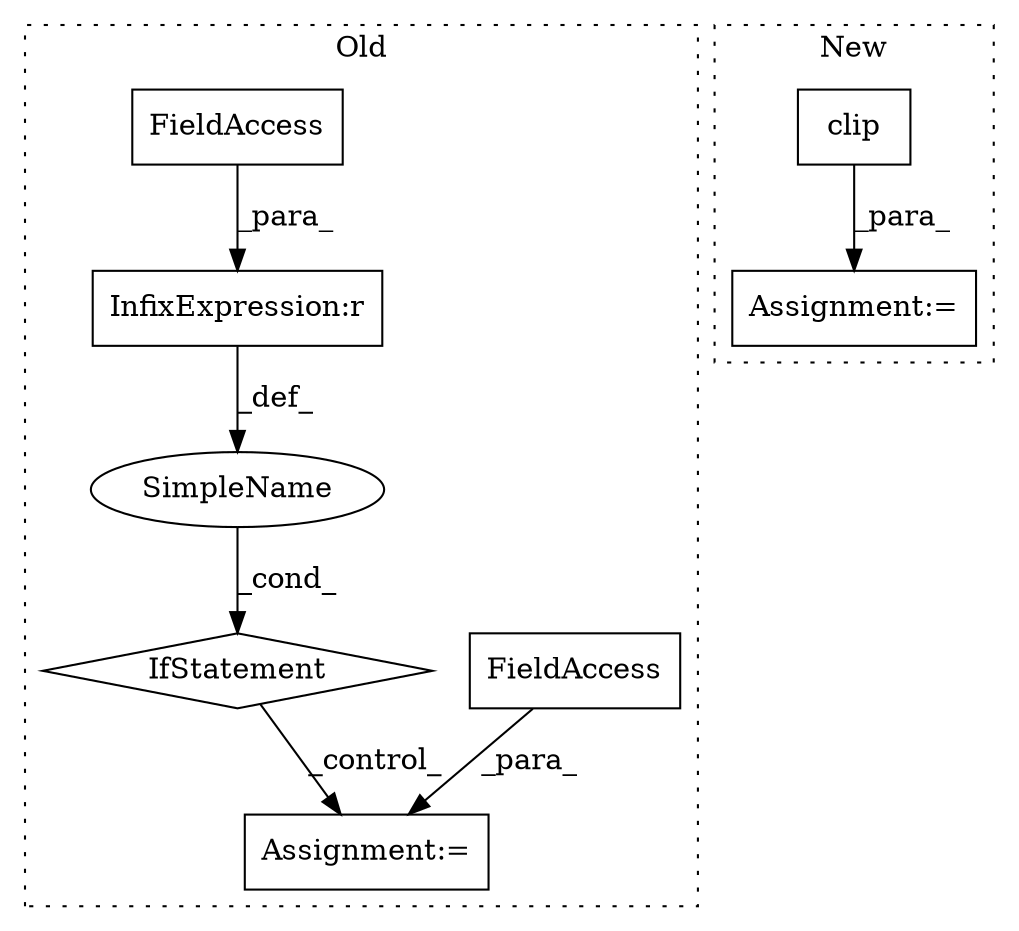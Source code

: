 digraph G {
subgraph cluster0 {
1 [label="IfStatement" a="25" s="1247,1276" l="4,2" shape="diamond"];
4 [label="Assignment:=" a="7" s="1294" l="1" shape="box"];
5 [label="SimpleName" a="42" s="" l="" shape="ellipse"];
6 [label="InfixExpression:r" a="27" s="1259" l="3" shape="box"];
7 [label="FieldAccess" a="22" s="1295" l="14" shape="box"];
8 [label="FieldAccess" a="22" s="1262" l="14" shape="box"];
label = "Old";
style="dotted";
}
subgraph cluster1 {
2 [label="clip" a="32" s="1352,1396" l="5,1" shape="box"];
3 [label="Assignment:=" a="7" s="1435" l="1" shape="box"];
label = "New";
style="dotted";
}
1 -> 4 [label="_control_"];
2 -> 3 [label="_para_"];
5 -> 1 [label="_cond_"];
6 -> 5 [label="_def_"];
7 -> 4 [label="_para_"];
8 -> 6 [label="_para_"];
}